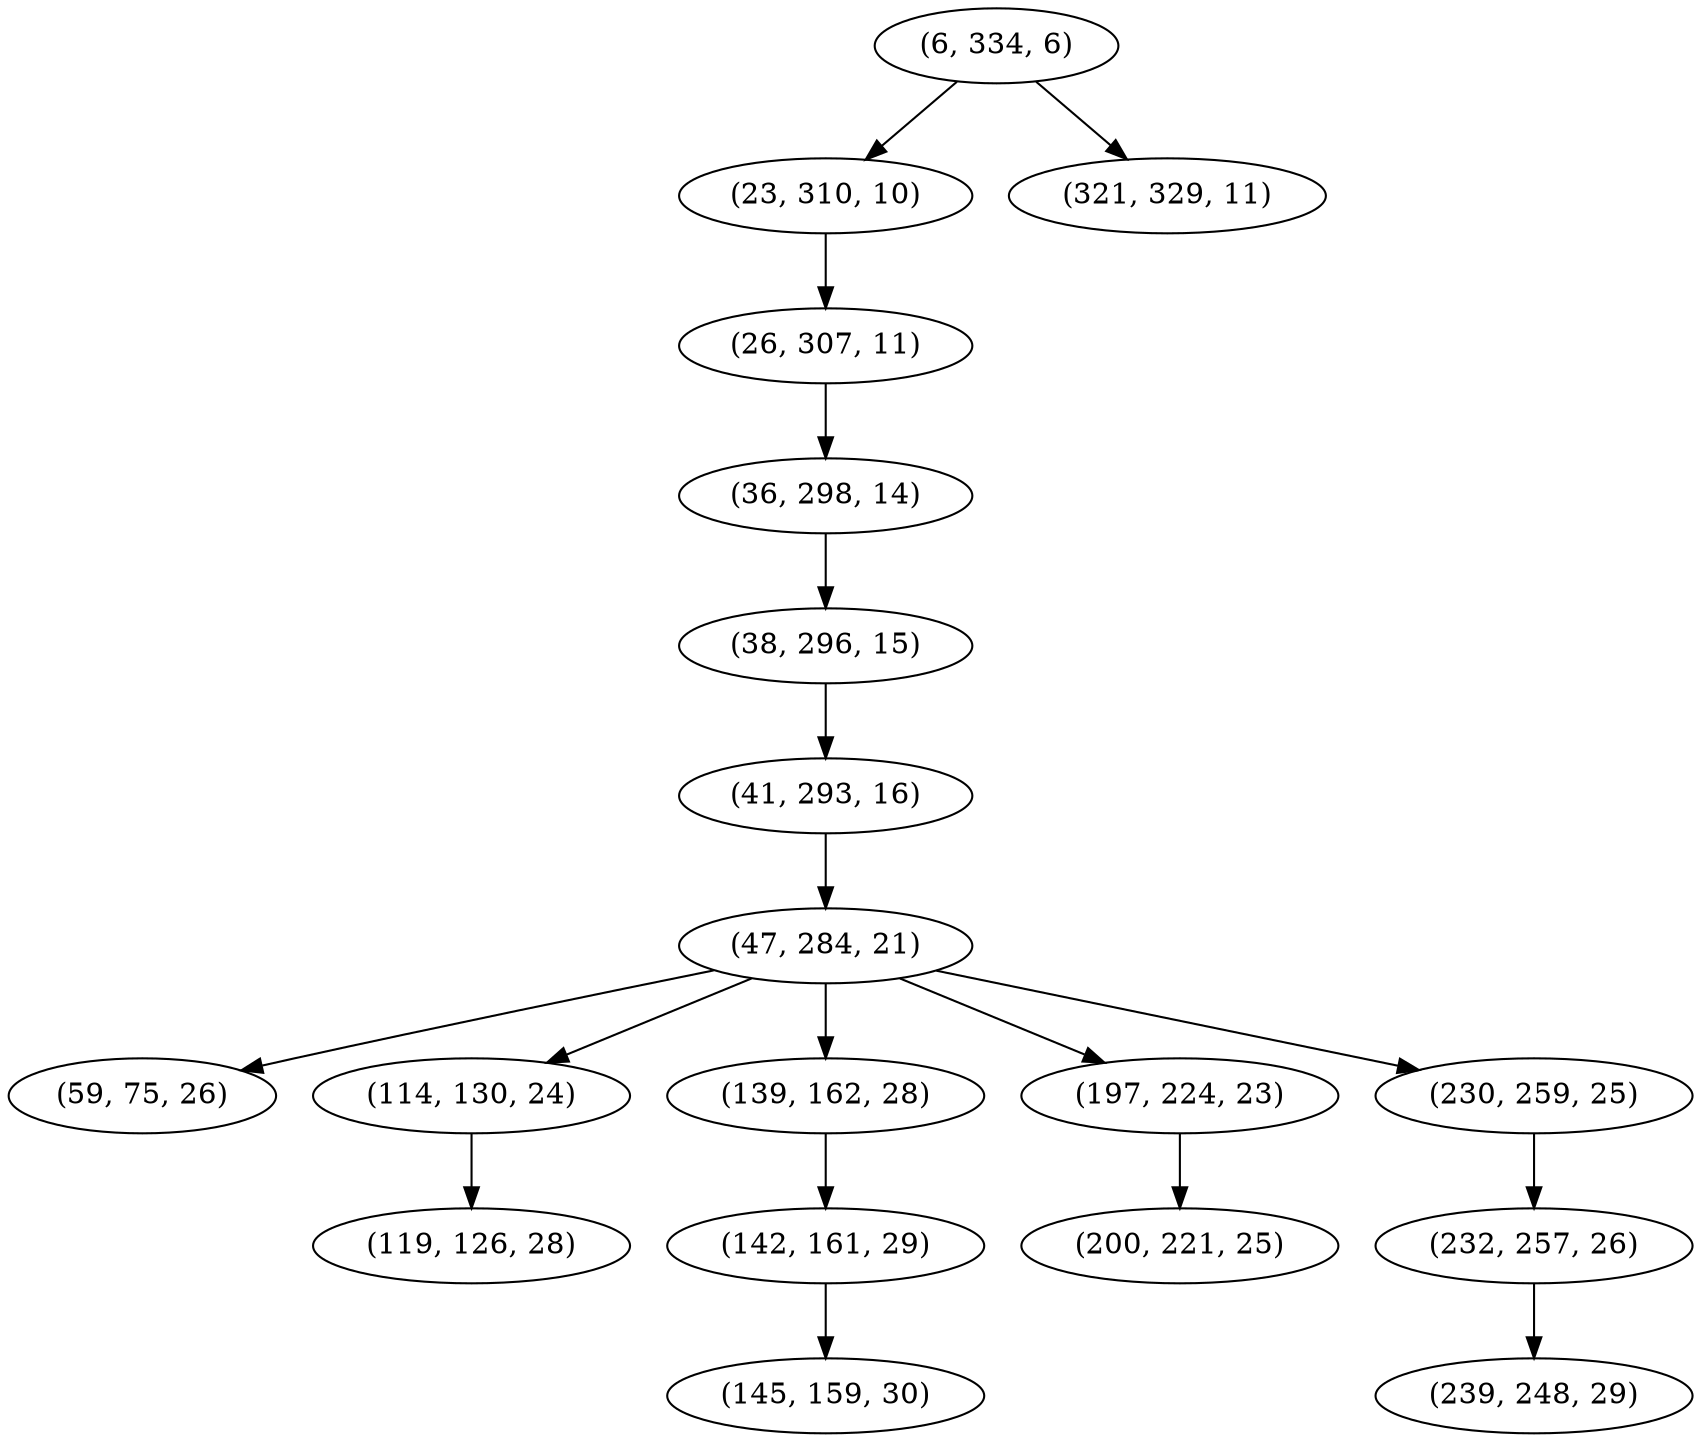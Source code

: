 digraph tree {
    "(6, 334, 6)";
    "(23, 310, 10)";
    "(26, 307, 11)";
    "(36, 298, 14)";
    "(38, 296, 15)";
    "(41, 293, 16)";
    "(47, 284, 21)";
    "(59, 75, 26)";
    "(114, 130, 24)";
    "(119, 126, 28)";
    "(139, 162, 28)";
    "(142, 161, 29)";
    "(145, 159, 30)";
    "(197, 224, 23)";
    "(200, 221, 25)";
    "(230, 259, 25)";
    "(232, 257, 26)";
    "(239, 248, 29)";
    "(321, 329, 11)";
    "(6, 334, 6)" -> "(23, 310, 10)";
    "(6, 334, 6)" -> "(321, 329, 11)";
    "(23, 310, 10)" -> "(26, 307, 11)";
    "(26, 307, 11)" -> "(36, 298, 14)";
    "(36, 298, 14)" -> "(38, 296, 15)";
    "(38, 296, 15)" -> "(41, 293, 16)";
    "(41, 293, 16)" -> "(47, 284, 21)";
    "(47, 284, 21)" -> "(59, 75, 26)";
    "(47, 284, 21)" -> "(114, 130, 24)";
    "(47, 284, 21)" -> "(139, 162, 28)";
    "(47, 284, 21)" -> "(197, 224, 23)";
    "(47, 284, 21)" -> "(230, 259, 25)";
    "(114, 130, 24)" -> "(119, 126, 28)";
    "(139, 162, 28)" -> "(142, 161, 29)";
    "(142, 161, 29)" -> "(145, 159, 30)";
    "(197, 224, 23)" -> "(200, 221, 25)";
    "(230, 259, 25)" -> "(232, 257, 26)";
    "(232, 257, 26)" -> "(239, 248, 29)";
}
